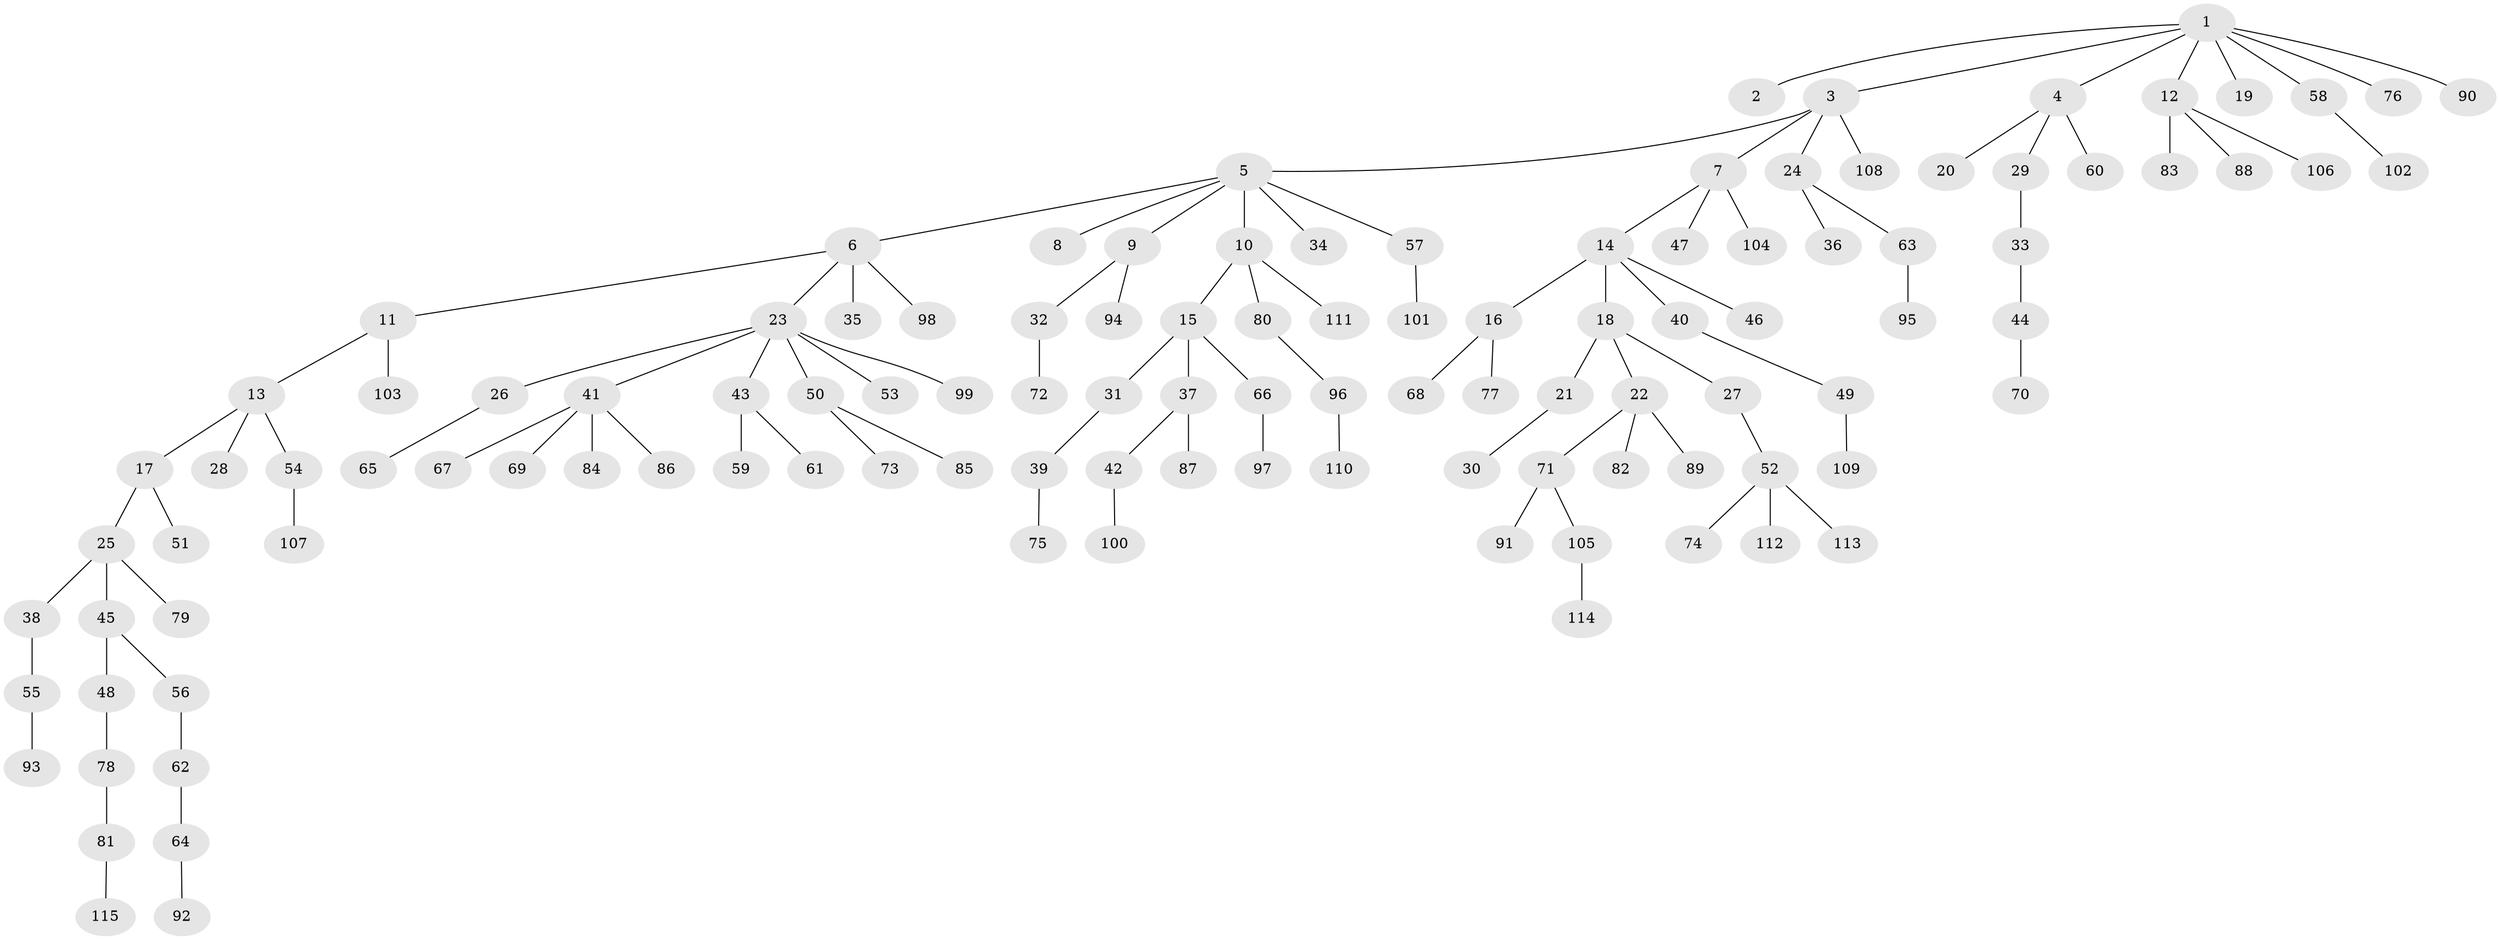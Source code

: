 // coarse degree distribution, {7: 0.02531645569620253, 6: 0.0379746835443038, 4: 0.0759493670886076, 3: 0.10126582278481013, 1: 0.5949367088607594, 2: 0.1518987341772152, 5: 0.012658227848101266}
// Generated by graph-tools (version 1.1) at 2025/52/02/27/25 19:52:12]
// undirected, 115 vertices, 114 edges
graph export_dot {
graph [start="1"]
  node [color=gray90,style=filled];
  1;
  2;
  3;
  4;
  5;
  6;
  7;
  8;
  9;
  10;
  11;
  12;
  13;
  14;
  15;
  16;
  17;
  18;
  19;
  20;
  21;
  22;
  23;
  24;
  25;
  26;
  27;
  28;
  29;
  30;
  31;
  32;
  33;
  34;
  35;
  36;
  37;
  38;
  39;
  40;
  41;
  42;
  43;
  44;
  45;
  46;
  47;
  48;
  49;
  50;
  51;
  52;
  53;
  54;
  55;
  56;
  57;
  58;
  59;
  60;
  61;
  62;
  63;
  64;
  65;
  66;
  67;
  68;
  69;
  70;
  71;
  72;
  73;
  74;
  75;
  76;
  77;
  78;
  79;
  80;
  81;
  82;
  83;
  84;
  85;
  86;
  87;
  88;
  89;
  90;
  91;
  92;
  93;
  94;
  95;
  96;
  97;
  98;
  99;
  100;
  101;
  102;
  103;
  104;
  105;
  106;
  107;
  108;
  109;
  110;
  111;
  112;
  113;
  114;
  115;
  1 -- 2;
  1 -- 3;
  1 -- 4;
  1 -- 12;
  1 -- 19;
  1 -- 58;
  1 -- 76;
  1 -- 90;
  3 -- 5;
  3 -- 7;
  3 -- 24;
  3 -- 108;
  4 -- 20;
  4 -- 29;
  4 -- 60;
  5 -- 6;
  5 -- 8;
  5 -- 9;
  5 -- 10;
  5 -- 34;
  5 -- 57;
  6 -- 11;
  6 -- 23;
  6 -- 35;
  6 -- 98;
  7 -- 14;
  7 -- 47;
  7 -- 104;
  9 -- 32;
  9 -- 94;
  10 -- 15;
  10 -- 80;
  10 -- 111;
  11 -- 13;
  11 -- 103;
  12 -- 83;
  12 -- 88;
  12 -- 106;
  13 -- 17;
  13 -- 28;
  13 -- 54;
  14 -- 16;
  14 -- 18;
  14 -- 40;
  14 -- 46;
  15 -- 31;
  15 -- 37;
  15 -- 66;
  16 -- 68;
  16 -- 77;
  17 -- 25;
  17 -- 51;
  18 -- 21;
  18 -- 22;
  18 -- 27;
  21 -- 30;
  22 -- 71;
  22 -- 82;
  22 -- 89;
  23 -- 26;
  23 -- 41;
  23 -- 43;
  23 -- 50;
  23 -- 53;
  23 -- 99;
  24 -- 36;
  24 -- 63;
  25 -- 38;
  25 -- 45;
  25 -- 79;
  26 -- 65;
  27 -- 52;
  29 -- 33;
  31 -- 39;
  32 -- 72;
  33 -- 44;
  37 -- 42;
  37 -- 87;
  38 -- 55;
  39 -- 75;
  40 -- 49;
  41 -- 67;
  41 -- 69;
  41 -- 84;
  41 -- 86;
  42 -- 100;
  43 -- 59;
  43 -- 61;
  44 -- 70;
  45 -- 48;
  45 -- 56;
  48 -- 78;
  49 -- 109;
  50 -- 73;
  50 -- 85;
  52 -- 74;
  52 -- 112;
  52 -- 113;
  54 -- 107;
  55 -- 93;
  56 -- 62;
  57 -- 101;
  58 -- 102;
  62 -- 64;
  63 -- 95;
  64 -- 92;
  66 -- 97;
  71 -- 91;
  71 -- 105;
  78 -- 81;
  80 -- 96;
  81 -- 115;
  96 -- 110;
  105 -- 114;
}
